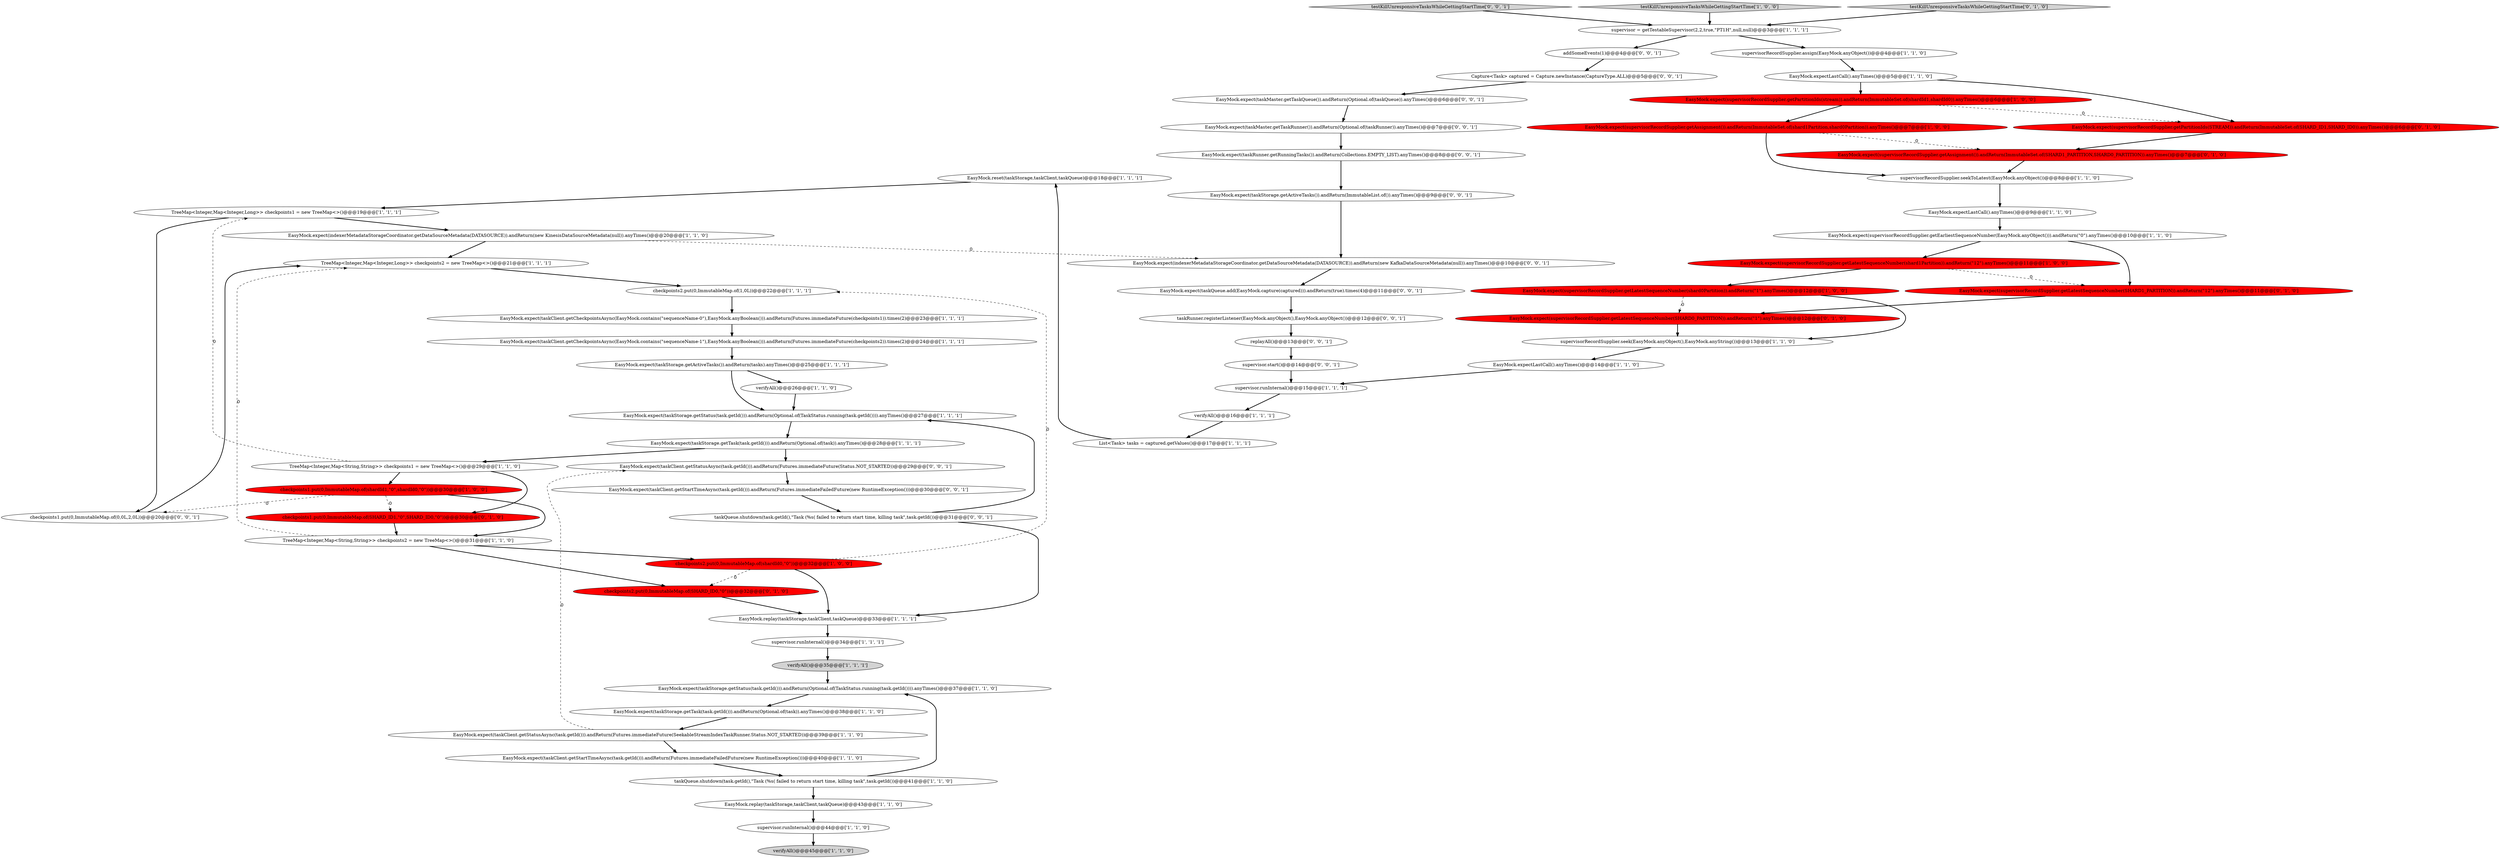 digraph {
2 [style = filled, label = "EasyMock.reset(taskStorage,taskClient,taskQueue)@@@18@@@['1', '1', '1']", fillcolor = white, shape = ellipse image = "AAA0AAABBB1BBB"];
1 [style = filled, label = "EasyMock.expectLastCall().anyTimes()@@@14@@@['1', '1', '0']", fillcolor = white, shape = ellipse image = "AAA0AAABBB1BBB"];
41 [style = filled, label = "EasyMock.expect(indexerMetadataStorageCoordinator.getDataSourceMetadata(DATASOURCE)).andReturn(new KinesisDataSourceMetadata(null)).anyTimes()@@@20@@@['1', '1', '0']", fillcolor = white, shape = ellipse image = "AAA0AAABBB1BBB"];
34 [style = filled, label = "supervisor = getTestableSupervisor(2,2,true,\"PT1H\",null,null)@@@3@@@['1', '1', '1']", fillcolor = white, shape = ellipse image = "AAA0AAABBB1BBB"];
26 [style = filled, label = "verifyAll()@@@26@@@['1', '1', '0']", fillcolor = white, shape = ellipse image = "AAA0AAABBB1BBB"];
55 [style = filled, label = "testKillUnresponsiveTasksWhileGettingStartTime['0', '0', '1']", fillcolor = lightgray, shape = diamond image = "AAA0AAABBB3BBB"];
51 [style = filled, label = "EasyMock.expect(taskQueue.add(EasyMock.capture(captured))).andReturn(true).times(4)@@@11@@@['0', '0', '1']", fillcolor = white, shape = ellipse image = "AAA0AAABBB3BBB"];
6 [style = filled, label = "TreeMap<Integer,Map<String,String>> checkpoints2 = new TreeMap<>()@@@31@@@['1', '1', '0']", fillcolor = white, shape = ellipse image = "AAA0AAABBB1BBB"];
5 [style = filled, label = "supervisor.runInternal()@@@15@@@['1', '1', '1']", fillcolor = white, shape = ellipse image = "AAA0AAABBB1BBB"];
45 [style = filled, label = "EasyMock.expect(supervisorRecordSupplier.getAssignment()).andReturn(ImmutableSet.of(SHARD1_PARTITION,SHARD0_PARTITION)).anyTimes()@@@7@@@['0', '1', '0']", fillcolor = red, shape = ellipse image = "AAA1AAABBB2BBB"];
30 [style = filled, label = "EasyMock.expectLastCall().anyTimes()@@@9@@@['1', '1', '0']", fillcolor = white, shape = ellipse image = "AAA0AAABBB1BBB"];
63 [style = filled, label = "Capture<Task> captured = Capture.newInstance(CaptureType.ALL)@@@5@@@['0', '0', '1']", fillcolor = white, shape = ellipse image = "AAA0AAABBB3BBB"];
46 [style = filled, label = "EasyMock.expect(supervisorRecordSupplier.getLatestSequenceNumber(SHARD0_PARTITION)).andReturn(\"1\").anyTimes()@@@12@@@['0', '1', '0']", fillcolor = red, shape = ellipse image = "AAA1AAABBB2BBB"];
16 [style = filled, label = "checkpoints2.put(0,ImmutableMap.of(1,0L))@@@22@@@['1', '1', '1']", fillcolor = white, shape = ellipse image = "AAA0AAABBB1BBB"];
49 [style = filled, label = "taskQueue.shutdown(task.getId(),\"Task (%s( failed to return start time, killing task\",task.getId())@@@31@@@['0', '0', '1']", fillcolor = white, shape = ellipse image = "AAA0AAABBB3BBB"];
54 [style = filled, label = "EasyMock.expect(indexerMetadataStorageCoordinator.getDataSourceMetadata(DATASOURCE)).andReturn(new KafkaDataSourceMetadata(null)).anyTimes()@@@10@@@['0', '0', '1']", fillcolor = white, shape = ellipse image = "AAA0AAABBB3BBB"];
13 [style = filled, label = "EasyMock.expect(supervisorRecordSupplier.getAssignment()).andReturn(ImmutableSet.of(shard1Partition,shard0Partition)).anyTimes()@@@7@@@['1', '0', '0']", fillcolor = red, shape = ellipse image = "AAA1AAABBB1BBB"];
27 [style = filled, label = "taskQueue.shutdown(task.getId(),\"Task (%s( failed to return start time, killing task\",task.getId())@@@41@@@['1', '1', '0']", fillcolor = white, shape = ellipse image = "AAA0AAABBB1BBB"];
62 [style = filled, label = "EasyMock.expect(taskClient.getStatusAsync(task.getId())).andReturn(Futures.immediateFuture(Status.NOT_STARTED))@@@29@@@['0', '0', '1']", fillcolor = white, shape = ellipse image = "AAA0AAABBB3BBB"];
61 [style = filled, label = "EasyMock.expect(taskClient.getStartTimeAsync(task.getId())).andReturn(Futures.immediateFailedFuture(new RuntimeException()))@@@30@@@['0', '0', '1']", fillcolor = white, shape = ellipse image = "AAA0AAABBB3BBB"];
60 [style = filled, label = "addSomeEvents(1)@@@4@@@['0', '0', '1']", fillcolor = white, shape = ellipse image = "AAA0AAABBB3BBB"];
17 [style = filled, label = "EasyMock.expect(taskStorage.getTask(task.getId())).andReturn(Optional.of(task)).anyTimes()@@@28@@@['1', '1', '1']", fillcolor = white, shape = ellipse image = "AAA0AAABBB1BBB"];
47 [style = filled, label = "checkpoints1.put(0,ImmutableMap.of(SHARD_ID1,\"0\",SHARD_ID0,\"0\"))@@@30@@@['0', '1', '0']", fillcolor = red, shape = ellipse image = "AAA1AAABBB2BBB"];
38 [style = filled, label = "EasyMock.expect(taskStorage.getStatus(task.getId())).andReturn(Optional.of(TaskStatus.running(task.getId()))).anyTimes()@@@27@@@['1', '1', '1']", fillcolor = white, shape = ellipse image = "AAA0AAABBB1BBB"];
48 [style = filled, label = "EasyMock.expect(supervisorRecordSupplier.getLatestSequenceNumber(SHARD1_PARTITION)).andReturn(\"12\").anyTimes()@@@11@@@['0', '1', '0']", fillcolor = red, shape = ellipse image = "AAA1AAABBB2BBB"];
8 [style = filled, label = "supervisor.runInternal()@@@34@@@['1', '1', '1']", fillcolor = white, shape = ellipse image = "AAA0AAABBB1BBB"];
44 [style = filled, label = "checkpoints2.put(0,ImmutableMap.of(SHARD_ID0,\"0\"))@@@32@@@['0', '1', '0']", fillcolor = red, shape = ellipse image = "AAA1AAABBB2BBB"];
43 [style = filled, label = "EasyMock.expect(supervisorRecordSupplier.getPartitionIds(STREAM)).andReturn(ImmutableSet.of(SHARD_ID1,SHARD_ID0)).anyTimes()@@@6@@@['0', '1', '0']", fillcolor = red, shape = ellipse image = "AAA1AAABBB2BBB"];
10 [style = filled, label = "testKillUnresponsiveTasksWhileGettingStartTime['1', '0', '0']", fillcolor = lightgray, shape = diamond image = "AAA0AAABBB1BBB"];
23 [style = filled, label = "EasyMock.expect(supervisorRecordSupplier.getLatestSequenceNumber(shard0Partition)).andReturn(\"1\").anyTimes()@@@12@@@['1', '0', '0']", fillcolor = red, shape = ellipse image = "AAA1AAABBB1BBB"];
3 [style = filled, label = "EasyMock.expect(taskStorage.getTask(task.getId())).andReturn(Optional.of(task)).anyTimes()@@@38@@@['1', '1', '0']", fillcolor = white, shape = ellipse image = "AAA0AAABBB1BBB"];
24 [style = filled, label = "EasyMock.expect(taskClient.getCheckpointsAsync(EasyMock.contains(\"sequenceName-0\"),EasyMock.anyBoolean())).andReturn(Futures.immediateFuture(checkpoints1)).times(2)@@@23@@@['1', '1', '1']", fillcolor = white, shape = ellipse image = "AAA0AAABBB1BBB"];
53 [style = filled, label = "EasyMock.expect(taskStorage.getActiveTasks()).andReturn(ImmutableList.of()).anyTimes()@@@9@@@['0', '0', '1']", fillcolor = white, shape = ellipse image = "AAA0AAABBB3BBB"];
42 [style = filled, label = "testKillUnresponsiveTasksWhileGettingStartTime['0', '1', '0']", fillcolor = lightgray, shape = diamond image = "AAA0AAABBB2BBB"];
19 [style = filled, label = "EasyMock.expect(taskClient.getStatusAsync(task.getId())).andReturn(Futures.immediateFuture(SeekableStreamIndexTaskRunner.Status.NOT_STARTED))@@@39@@@['1', '1', '0']", fillcolor = white, shape = ellipse image = "AAA0AAABBB1BBB"];
22 [style = filled, label = "List<Task> tasks = captured.getValues()@@@17@@@['1', '1', '1']", fillcolor = white, shape = ellipse image = "AAA0AAABBB1BBB"];
32 [style = filled, label = "EasyMock.replay(taskStorage,taskClient,taskQueue)@@@43@@@['1', '1', '0']", fillcolor = white, shape = ellipse image = "AAA0AAABBB1BBB"];
18 [style = filled, label = "TreeMap<Integer,Map<Integer,Long>> checkpoints2 = new TreeMap<>()@@@21@@@['1', '1', '1']", fillcolor = white, shape = ellipse image = "AAA0AAABBB1BBB"];
57 [style = filled, label = "checkpoints1.put(0,ImmutableMap.of(0,0L,2,0L))@@@20@@@['0', '0', '1']", fillcolor = white, shape = ellipse image = "AAA0AAABBB3BBB"];
29 [style = filled, label = "supervisorRecordSupplier.assign(EasyMock.anyObject())@@@4@@@['1', '1', '0']", fillcolor = white, shape = ellipse image = "AAA0AAABBB1BBB"];
56 [style = filled, label = "supervisor.start()@@@14@@@['0', '0', '1']", fillcolor = white, shape = ellipse image = "AAA0AAABBB3BBB"];
64 [style = filled, label = "taskRunner.registerListener(EasyMock.anyObject(),EasyMock.anyObject())@@@12@@@['0', '0', '1']", fillcolor = white, shape = ellipse image = "AAA0AAABBB3BBB"];
9 [style = filled, label = "supervisorRecordSupplier.seekToLatest(EasyMock.anyObject())@@@8@@@['1', '1', '0']", fillcolor = white, shape = ellipse image = "AAA0AAABBB1BBB"];
33 [style = filled, label = "verifyAll()@@@16@@@['1', '1', '1']", fillcolor = white, shape = ellipse image = "AAA0AAABBB1BBB"];
12 [style = filled, label = "verifyAll()@@@45@@@['1', '1', '0']", fillcolor = lightgray, shape = ellipse image = "AAA0AAABBB1BBB"];
11 [style = filled, label = "verifyAll()@@@35@@@['1', '1', '1']", fillcolor = lightgray, shape = ellipse image = "AAA0AAABBB1BBB"];
40 [style = filled, label = "TreeMap<Integer,Map<String,String>> checkpoints1 = new TreeMap<>()@@@29@@@['1', '1', '0']", fillcolor = white, shape = ellipse image = "AAA0AAABBB1BBB"];
37 [style = filled, label = "supervisorRecordSupplier.seek(EasyMock.anyObject(),EasyMock.anyString())@@@13@@@['1', '1', '0']", fillcolor = white, shape = ellipse image = "AAA0AAABBB1BBB"];
0 [style = filled, label = "EasyMock.expect(taskClient.getStartTimeAsync(task.getId())).andReturn(Futures.immediateFailedFuture(new RuntimeException()))@@@40@@@['1', '1', '0']", fillcolor = white, shape = ellipse image = "AAA0AAABBB1BBB"];
28 [style = filled, label = "EasyMock.expect(taskStorage.getActiveTasks()).andReturn(tasks).anyTimes()@@@25@@@['1', '1', '1']", fillcolor = white, shape = ellipse image = "AAA0AAABBB1BBB"];
35 [style = filled, label = "supervisor.runInternal()@@@44@@@['1', '1', '0']", fillcolor = white, shape = ellipse image = "AAA0AAABBB1BBB"];
31 [style = filled, label = "checkpoints2.put(0,ImmutableMap.of(shardId0,\"0\"))@@@32@@@['1', '0', '0']", fillcolor = red, shape = ellipse image = "AAA1AAABBB1BBB"];
36 [style = filled, label = "EasyMock.expectLastCall().anyTimes()@@@5@@@['1', '1', '0']", fillcolor = white, shape = ellipse image = "AAA0AAABBB1BBB"];
39 [style = filled, label = "EasyMock.expect(taskStorage.getStatus(task.getId())).andReturn(Optional.of(TaskStatus.running(task.getId()))).anyTimes()@@@37@@@['1', '1', '0']", fillcolor = white, shape = ellipse image = "AAA0AAABBB1BBB"];
20 [style = filled, label = "EasyMock.expect(supervisorRecordSupplier.getPartitionIds(stream)).andReturn(ImmutableSet.of(shardId1,shardId0)).anyTimes()@@@6@@@['1', '0', '0']", fillcolor = red, shape = ellipse image = "AAA1AAABBB1BBB"];
50 [style = filled, label = "EasyMock.expect(taskMaster.getTaskQueue()).andReturn(Optional.of(taskQueue)).anyTimes()@@@6@@@['0', '0', '1']", fillcolor = white, shape = ellipse image = "AAA0AAABBB3BBB"];
21 [style = filled, label = "EasyMock.replay(taskStorage,taskClient,taskQueue)@@@33@@@['1', '1', '1']", fillcolor = white, shape = ellipse image = "AAA0AAABBB1BBB"];
25 [style = filled, label = "EasyMock.expect(taskClient.getCheckpointsAsync(EasyMock.contains(\"sequenceName-1\"),EasyMock.anyBoolean())).andReturn(Futures.immediateFuture(checkpoints2)).times(2)@@@24@@@['1', '1', '1']", fillcolor = white, shape = ellipse image = "AAA0AAABBB1BBB"];
14 [style = filled, label = "EasyMock.expect(supervisorRecordSupplier.getLatestSequenceNumber(shard1Partition)).andReturn(\"12\").anyTimes()@@@11@@@['1', '0', '0']", fillcolor = red, shape = ellipse image = "AAA1AAABBB1BBB"];
52 [style = filled, label = "EasyMock.expect(taskRunner.getRunningTasks()).andReturn(Collections.EMPTY_LIST).anyTimes()@@@8@@@['0', '0', '1']", fillcolor = white, shape = ellipse image = "AAA0AAABBB3BBB"];
15 [style = filled, label = "checkpoints1.put(0,ImmutableMap.of(shardId1,\"0\",shardId0,\"0\"))@@@30@@@['1', '0', '0']", fillcolor = red, shape = ellipse image = "AAA1AAABBB1BBB"];
58 [style = filled, label = "EasyMock.expect(taskMaster.getTaskRunner()).andReturn(Optional.of(taskRunner)).anyTimes()@@@7@@@['0', '0', '1']", fillcolor = white, shape = ellipse image = "AAA0AAABBB3BBB"];
7 [style = filled, label = "TreeMap<Integer,Map<Integer,Long>> checkpoints1 = new TreeMap<>()@@@19@@@['1', '1', '1']", fillcolor = white, shape = ellipse image = "AAA0AAABBB1BBB"];
4 [style = filled, label = "EasyMock.expect(supervisorRecordSupplier.getEarliestSequenceNumber(EasyMock.anyObject())).andReturn(\"0\").anyTimes()@@@10@@@['1', '1', '0']", fillcolor = white, shape = ellipse image = "AAA0AAABBB1BBB"];
59 [style = filled, label = "replayAll()@@@13@@@['0', '0', '1']", fillcolor = white, shape = ellipse image = "AAA0AAABBB3BBB"];
1->5 [style = bold, label=""];
32->35 [style = bold, label=""];
27->32 [style = bold, label=""];
28->38 [style = bold, label=""];
62->61 [style = bold, label=""];
15->57 [style = dashed, label="0"];
21->8 [style = bold, label=""];
40->15 [style = bold, label=""];
31->21 [style = bold, label=""];
53->54 [style = bold, label=""];
36->20 [style = bold, label=""];
13->45 [style = dashed, label="0"];
3->19 [style = bold, label=""];
40->47 [style = bold, label=""];
31->16 [style = dashed, label="0"];
60->63 [style = bold, label=""];
55->34 [style = bold, label=""];
40->7 [style = dashed, label="0"];
63->50 [style = bold, label=""];
8->11 [style = bold, label=""];
19->62 [style = dashed, label="0"];
35->12 [style = bold, label=""];
31->44 [style = dashed, label="0"];
61->49 [style = bold, label=""];
29->36 [style = bold, label=""];
25->28 [style = bold, label=""];
47->6 [style = bold, label=""];
44->21 [style = bold, label=""];
5->33 [style = bold, label=""];
37->1 [style = bold, label=""];
7->57 [style = bold, label=""];
49->38 [style = bold, label=""];
46->37 [style = bold, label=""];
43->45 [style = bold, label=""];
6->18 [style = dashed, label="0"];
23->37 [style = bold, label=""];
10->34 [style = bold, label=""];
17->62 [style = bold, label=""];
59->56 [style = bold, label=""];
38->17 [style = bold, label=""];
36->43 [style = bold, label=""];
34->29 [style = bold, label=""];
4->14 [style = bold, label=""];
20->13 [style = bold, label=""];
22->2 [style = bold, label=""];
50->58 [style = bold, label=""];
16->24 [style = bold, label=""];
56->5 [style = bold, label=""];
17->40 [style = bold, label=""];
28->26 [style = bold, label=""];
64->59 [style = bold, label=""];
6->44 [style = bold, label=""];
19->0 [style = bold, label=""];
48->46 [style = bold, label=""];
27->39 [style = bold, label=""];
14->23 [style = bold, label=""];
23->46 [style = dashed, label="0"];
51->64 [style = bold, label=""];
24->25 [style = bold, label=""];
7->41 [style = bold, label=""];
13->9 [style = bold, label=""];
4->48 [style = bold, label=""];
20->43 [style = dashed, label="0"];
41->18 [style = bold, label=""];
45->9 [style = bold, label=""];
33->22 [style = bold, label=""];
18->16 [style = bold, label=""];
54->51 [style = bold, label=""];
42->34 [style = bold, label=""];
52->53 [style = bold, label=""];
0->27 [style = bold, label=""];
14->48 [style = dashed, label="0"];
15->47 [style = dashed, label="0"];
39->3 [style = bold, label=""];
9->30 [style = bold, label=""];
15->6 [style = bold, label=""];
41->54 [style = dashed, label="0"];
57->18 [style = bold, label=""];
49->21 [style = bold, label=""];
26->38 [style = bold, label=""];
34->60 [style = bold, label=""];
6->31 [style = bold, label=""];
30->4 [style = bold, label=""];
11->39 [style = bold, label=""];
58->52 [style = bold, label=""];
2->7 [style = bold, label=""];
}

